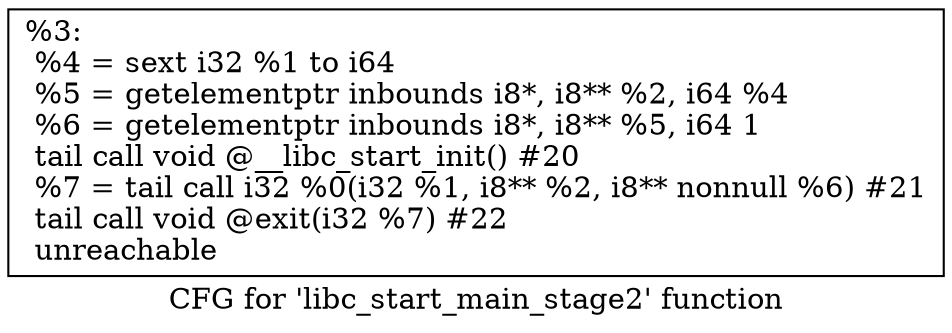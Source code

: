 digraph "CFG for 'libc_start_main_stage2' function" {
	label="CFG for 'libc_start_main_stage2' function";

	Node0x2264c30 [shape=record,label="{%3:\l  %4 = sext i32 %1 to i64\l  %5 = getelementptr inbounds i8*, i8** %2, i64 %4\l  %6 = getelementptr inbounds i8*, i8** %5, i64 1\l  tail call void @__libc_start_init() #20\l  %7 = tail call i32 %0(i32 %1, i8** %2, i8** nonnull %6) #21\l  tail call void @exit(i32 %7) #22\l  unreachable\l}"];
}
